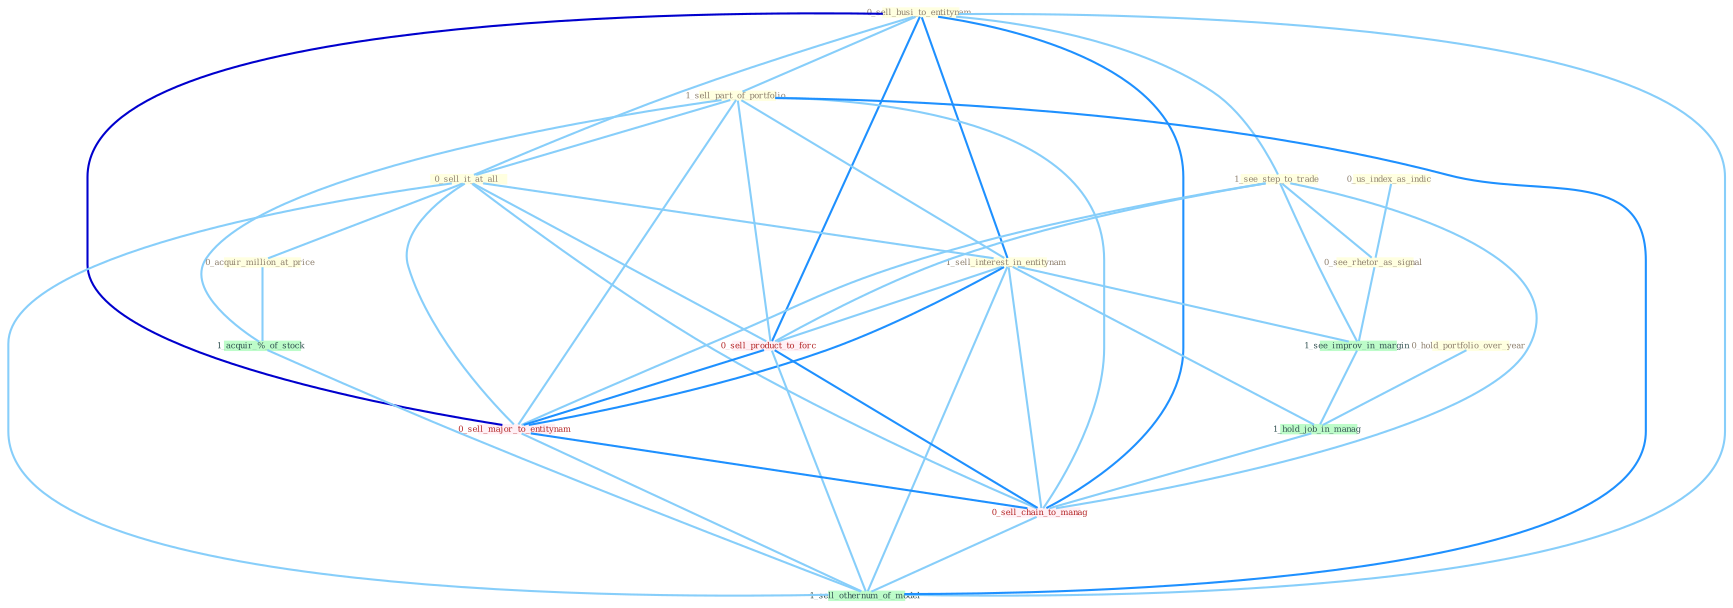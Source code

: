 Graph G{ 
    node
    [shape=polygon,style=filled,width=.5,height=.06,color="#BDFCC9",fixedsize=true,fontsize=4,
    fontcolor="#2f4f4f"];
    {node
    [color="#ffffe0", fontcolor="#8b7d6b"] "0_sell_busi_to_entitynam " "1_sell_part_of_portfolio " "1_see_step_to_trade " "0_sell_it_at_all " "0_us_index_as_indic " "0_see_rhetor_as_signal " "0_hold_portfolio_over_year " "1_sell_interest_in_entitynam " "0_acquir_million_at_price "}
{node [color="#fff0f5", fontcolor="#b22222"] "0_sell_product_to_forc " "0_sell_major_to_entitynam " "0_sell_chain_to_manag "}
edge [color="#B0E2FF"];

	"0_sell_busi_to_entitynam " -- "1_sell_part_of_portfolio " [w="1", color="#87cefa" ];
	"0_sell_busi_to_entitynam " -- "1_see_step_to_trade " [w="1", color="#87cefa" ];
	"0_sell_busi_to_entitynam " -- "0_sell_it_at_all " [w="1", color="#87cefa" ];
	"0_sell_busi_to_entitynam " -- "1_sell_interest_in_entitynam " [w="2", color="#1e90ff" , len=0.8];
	"0_sell_busi_to_entitynam " -- "0_sell_product_to_forc " [w="2", color="#1e90ff" , len=0.8];
	"0_sell_busi_to_entitynam " -- "0_sell_major_to_entitynam " [w="3", color="#0000cd" , len=0.6];
	"0_sell_busi_to_entitynam " -- "0_sell_chain_to_manag " [w="2", color="#1e90ff" , len=0.8];
	"0_sell_busi_to_entitynam " -- "1_sell_othernum_of_model " [w="1", color="#87cefa" ];
	"1_sell_part_of_portfolio " -- "0_sell_it_at_all " [w="1", color="#87cefa" ];
	"1_sell_part_of_portfolio " -- "1_sell_interest_in_entitynam " [w="1", color="#87cefa" ];
	"1_sell_part_of_portfolio " -- "1_acquir_%_of_stock " [w="1", color="#87cefa" ];
	"1_sell_part_of_portfolio " -- "0_sell_product_to_forc " [w="1", color="#87cefa" ];
	"1_sell_part_of_portfolio " -- "0_sell_major_to_entitynam " [w="1", color="#87cefa" ];
	"1_sell_part_of_portfolio " -- "0_sell_chain_to_manag " [w="1", color="#87cefa" ];
	"1_sell_part_of_portfolio " -- "1_sell_othernum_of_model " [w="2", color="#1e90ff" , len=0.8];
	"1_see_step_to_trade " -- "0_see_rhetor_as_signal " [w="1", color="#87cefa" ];
	"1_see_step_to_trade " -- "1_see_improv_in_margin " [w="1", color="#87cefa" ];
	"1_see_step_to_trade " -- "0_sell_product_to_forc " [w="1", color="#87cefa" ];
	"1_see_step_to_trade " -- "0_sell_major_to_entitynam " [w="1", color="#87cefa" ];
	"1_see_step_to_trade " -- "0_sell_chain_to_manag " [w="1", color="#87cefa" ];
	"0_sell_it_at_all " -- "1_sell_interest_in_entitynam " [w="1", color="#87cefa" ];
	"0_sell_it_at_all " -- "0_acquir_million_at_price " [w="1", color="#87cefa" ];
	"0_sell_it_at_all " -- "0_sell_product_to_forc " [w="1", color="#87cefa" ];
	"0_sell_it_at_all " -- "0_sell_major_to_entitynam " [w="1", color="#87cefa" ];
	"0_sell_it_at_all " -- "0_sell_chain_to_manag " [w="1", color="#87cefa" ];
	"0_sell_it_at_all " -- "1_sell_othernum_of_model " [w="1", color="#87cefa" ];
	"0_us_index_as_indic " -- "0_see_rhetor_as_signal " [w="1", color="#87cefa" ];
	"0_see_rhetor_as_signal " -- "1_see_improv_in_margin " [w="1", color="#87cefa" ];
	"0_hold_portfolio_over_year " -- "1_hold_job_in_manag " [w="1", color="#87cefa" ];
	"1_sell_interest_in_entitynam " -- "1_see_improv_in_margin " [w="1", color="#87cefa" ];
	"1_sell_interest_in_entitynam " -- "1_hold_job_in_manag " [w="1", color="#87cefa" ];
	"1_sell_interest_in_entitynam " -- "0_sell_product_to_forc " [w="1", color="#87cefa" ];
	"1_sell_interest_in_entitynam " -- "0_sell_major_to_entitynam " [w="2", color="#1e90ff" , len=0.8];
	"1_sell_interest_in_entitynam " -- "0_sell_chain_to_manag " [w="1", color="#87cefa" ];
	"1_sell_interest_in_entitynam " -- "1_sell_othernum_of_model " [w="1", color="#87cefa" ];
	"0_acquir_million_at_price " -- "1_acquir_%_of_stock " [w="1", color="#87cefa" ];
	"1_see_improv_in_margin " -- "1_hold_job_in_manag " [w="1", color="#87cefa" ];
	"1_acquir_%_of_stock " -- "1_sell_othernum_of_model " [w="1", color="#87cefa" ];
	"1_hold_job_in_manag " -- "0_sell_chain_to_manag " [w="1", color="#87cefa" ];
	"0_sell_product_to_forc " -- "0_sell_major_to_entitynam " [w="2", color="#1e90ff" , len=0.8];
	"0_sell_product_to_forc " -- "0_sell_chain_to_manag " [w="2", color="#1e90ff" , len=0.8];
	"0_sell_product_to_forc " -- "1_sell_othernum_of_model " [w="1", color="#87cefa" ];
	"0_sell_major_to_entitynam " -- "0_sell_chain_to_manag " [w="2", color="#1e90ff" , len=0.8];
	"0_sell_major_to_entitynam " -- "1_sell_othernum_of_model " [w="1", color="#87cefa" ];
	"0_sell_chain_to_manag " -- "1_sell_othernum_of_model " [w="1", color="#87cefa" ];
}
